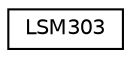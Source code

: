 digraph "Grafische Darstellung der Klassenhierarchie"
{
  edge [fontname="Helvetica",fontsize="10",labelfontname="Helvetica",labelfontsize="10"];
  node [fontname="Helvetica",fontsize="10",shape=record];
  rankdir="LR";
  Node0 [label="LSM303",height=0.2,width=0.4,color="black", fillcolor="white", style="filled",URL="$classLSM303.html"];
}
